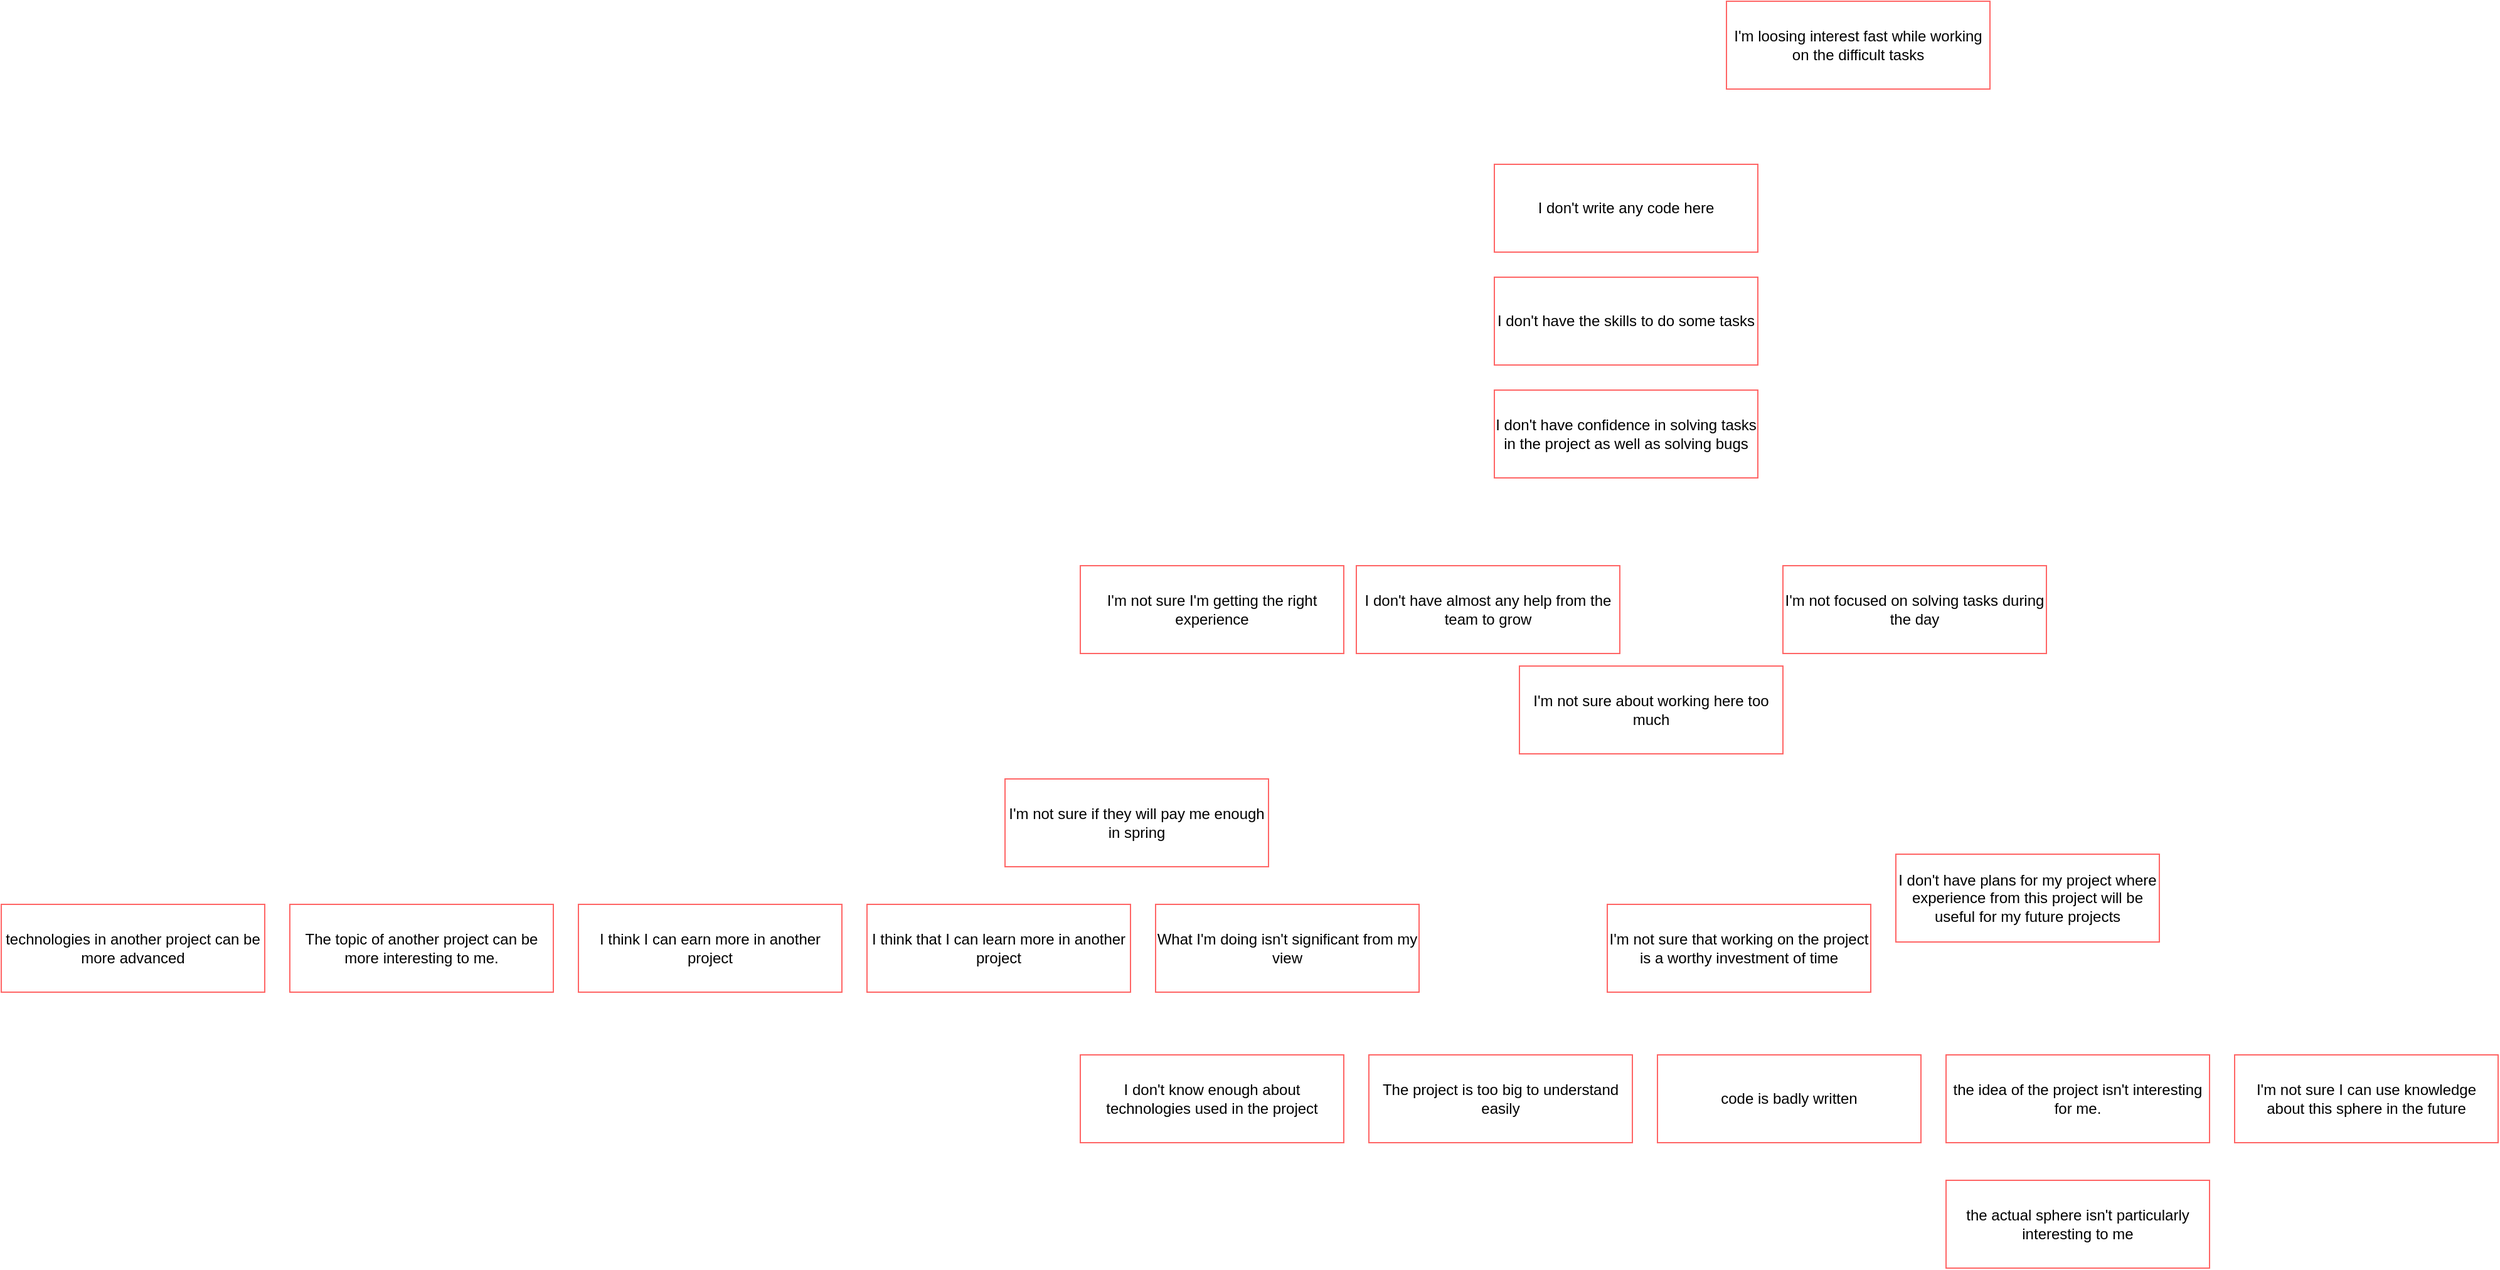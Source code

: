 <mxfile version="13.11.0" type="github">
  <diagram id="WUpxlR8k2EQ9UZFX5srS" name="Page-1">
    <mxGraphModel dx="2523" dy="1996" grid="1" gridSize="10" guides="1" tooltips="1" connect="1" arrows="1" fold="1" page="1" pageScale="1" pageWidth="850" pageHeight="1100" math="0" shadow="0">
      <root>
        <mxCell id="0" />
        <mxCell id="1" parent="0" />
        <mxCell id="hsKuTv7uM1HQG2t65gZN-1" value="I don&#39;t know enough about technologies used in the project" style="rounded=0;whiteSpace=wrap;html=1;strokeColor=#FF6666;" vertex="1" parent="1">
          <mxGeometry x="760" y="830" width="210" height="70" as="geometry" />
        </mxCell>
        <mxCell id="hsKuTv7uM1HQG2t65gZN-2" value="the actual sphere isn&#39;t particularly interesting to me" style="rounded=0;whiteSpace=wrap;html=1;strokeColor=#FF6666;" vertex="1" parent="1">
          <mxGeometry x="1450" y="930" width="210" height="70" as="geometry" />
        </mxCell>
        <mxCell id="hsKuTv7uM1HQG2t65gZN-3" value="I&#39;m loosing interest fast while working on the difficult tasks" style="rounded=0;whiteSpace=wrap;html=1;strokeColor=#FF6666;" vertex="1" parent="1">
          <mxGeometry x="1275" y="-10" width="210" height="70" as="geometry" />
        </mxCell>
        <mxCell id="hsKuTv7uM1HQG2t65gZN-4" value="I&#39;m not focused on solving tasks during the day" style="rounded=0;whiteSpace=wrap;html=1;strokeColor=#FF6666;" vertex="1" parent="1">
          <mxGeometry x="1320" y="440" width="210" height="70" as="geometry" />
        </mxCell>
        <mxCell id="hsKuTv7uM1HQG2t65gZN-5" value="The project is too big to understand easily" style="rounded=0;whiteSpace=wrap;html=1;strokeColor=#FF6666;" vertex="1" parent="1">
          <mxGeometry x="990" y="830" width="210" height="70" as="geometry" />
        </mxCell>
        <mxCell id="hsKuTv7uM1HQG2t65gZN-6" value="code is badly written" style="rounded=0;whiteSpace=wrap;html=1;strokeColor=#FF6666;" vertex="1" parent="1">
          <mxGeometry x="1220" y="830" width="210" height="70" as="geometry" />
        </mxCell>
        <mxCell id="hsKuTv7uM1HQG2t65gZN-7" value="the idea of the project isn&#39;t interesting for me. " style="rounded=0;whiteSpace=wrap;html=1;strokeColor=#FF6666;" vertex="1" parent="1">
          <mxGeometry x="1450" y="830" width="210" height="70" as="geometry" />
        </mxCell>
        <mxCell id="hsKuTv7uM1HQG2t65gZN-8" value=" I&#39;m not sure about working here too much " style="rounded=0;whiteSpace=wrap;html=1;strokeColor=#FF6666;" vertex="1" parent="1">
          <mxGeometry x="1110" y="520" width="210" height="70" as="geometry" />
        </mxCell>
        <mxCell id="hsKuTv7uM1HQG2t65gZN-9" value="I&#39;m not sure if they will pay me enough in spring" style="rounded=0;whiteSpace=wrap;html=1;strokeColor=#FF6666;" vertex="1" parent="1">
          <mxGeometry x="700" y="610" width="210" height="70" as="geometry" />
        </mxCell>
        <mxCell id="hsKuTv7uM1HQG2t65gZN-10" value="I&#39;m not sure I&#39;m getting the right experience" style="rounded=0;whiteSpace=wrap;html=1;strokeColor=#FF6666;" vertex="1" parent="1">
          <mxGeometry x="760" y="440" width="210" height="70" as="geometry" />
        </mxCell>
        <mxCell id="hsKuTv7uM1HQG2t65gZN-11" value="What I&#39;m doing isn&#39;t significant from my view" style="rounded=0;whiteSpace=wrap;html=1;strokeColor=#FF6666;" vertex="1" parent="1">
          <mxGeometry x="820" y="710" width="210" height="70" as="geometry" />
        </mxCell>
        <mxCell id="hsKuTv7uM1HQG2t65gZN-12" value="I&#39;m not sure I can use knowledge about this sphere in the future" style="rounded=0;whiteSpace=wrap;html=1;strokeColor=#FF6666;" vertex="1" parent="1">
          <mxGeometry x="1680" y="830" width="210" height="70" as="geometry" />
        </mxCell>
        <mxCell id="hsKuTv7uM1HQG2t65gZN-13" value="I don&#39;t have plans for my project where experience from this project will be useful for my future projects " style="rounded=0;whiteSpace=wrap;html=1;strokeColor=#FF6666;" vertex="1" parent="1">
          <mxGeometry x="1410" y="670" width="210" height="70" as="geometry" />
        </mxCell>
        <mxCell id="hsKuTv7uM1HQG2t65gZN-14" value=" I&#39;m not sure that working on the project is a worthy investment of time " style="rounded=0;whiteSpace=wrap;html=1;strokeColor=#FF6666;" vertex="1" parent="1">
          <mxGeometry x="1180" y="710" width="210" height="70" as="geometry" />
        </mxCell>
        <mxCell id="hsKuTv7uM1HQG2t65gZN-15" value="I think that I can learn more in another project " style="rounded=0;whiteSpace=wrap;html=1;strokeColor=#FF6666;" vertex="1" parent="1">
          <mxGeometry x="590" y="710" width="210" height="70" as="geometry" />
        </mxCell>
        <mxCell id="hsKuTv7uM1HQG2t65gZN-16" value="I think I can earn more in another project" style="rounded=0;whiteSpace=wrap;html=1;strokeColor=#FF6666;" vertex="1" parent="1">
          <mxGeometry x="360" y="710" width="210" height="70" as="geometry" />
        </mxCell>
        <mxCell id="hsKuTv7uM1HQG2t65gZN-17" value="The topic of another project can be more interesting to me." style="rounded=0;whiteSpace=wrap;html=1;strokeColor=#FF6666;" vertex="1" parent="1">
          <mxGeometry x="130" y="710" width="210" height="70" as="geometry" />
        </mxCell>
        <mxCell id="hsKuTv7uM1HQG2t65gZN-18" value="technologies in another project can be more advanced" style="rounded=0;whiteSpace=wrap;html=1;strokeColor=#FF6666;" vertex="1" parent="1">
          <mxGeometry x="-100" y="710" width="210" height="70" as="geometry" />
        </mxCell>
        <mxCell id="hsKuTv7uM1HQG2t65gZN-19" value="I don&#39;t have confidence in solving tasks in the project as well as solving bugs  " style="rounded=0;whiteSpace=wrap;html=1;strokeColor=#FF6666;" vertex="1" parent="1">
          <mxGeometry x="1090" y="300" width="210" height="70" as="geometry" />
        </mxCell>
        <mxCell id="hsKuTv7uM1HQG2t65gZN-20" value=" I don&#39;t have the skills to do some tasks " style="rounded=0;whiteSpace=wrap;html=1;strokeColor=#FF6666;" vertex="1" parent="1">
          <mxGeometry x="1090" y="210" width="210" height="70" as="geometry" />
        </mxCell>
        <mxCell id="hsKuTv7uM1HQG2t65gZN-21" value="I don&#39;t write any code here " style="rounded=0;whiteSpace=wrap;html=1;strokeColor=#FF6666;" vertex="1" parent="1">
          <mxGeometry x="1090" y="120" width="210" height="70" as="geometry" />
        </mxCell>
        <mxCell id="hsKuTv7uM1HQG2t65gZN-22" value="I don&#39;t have almost any help from the team to grow" style="rounded=0;whiteSpace=wrap;html=1;strokeColor=#FF6666;" vertex="1" parent="1">
          <mxGeometry x="980" y="440" width="210" height="70" as="geometry" />
        </mxCell>
      </root>
    </mxGraphModel>
  </diagram>
</mxfile>
